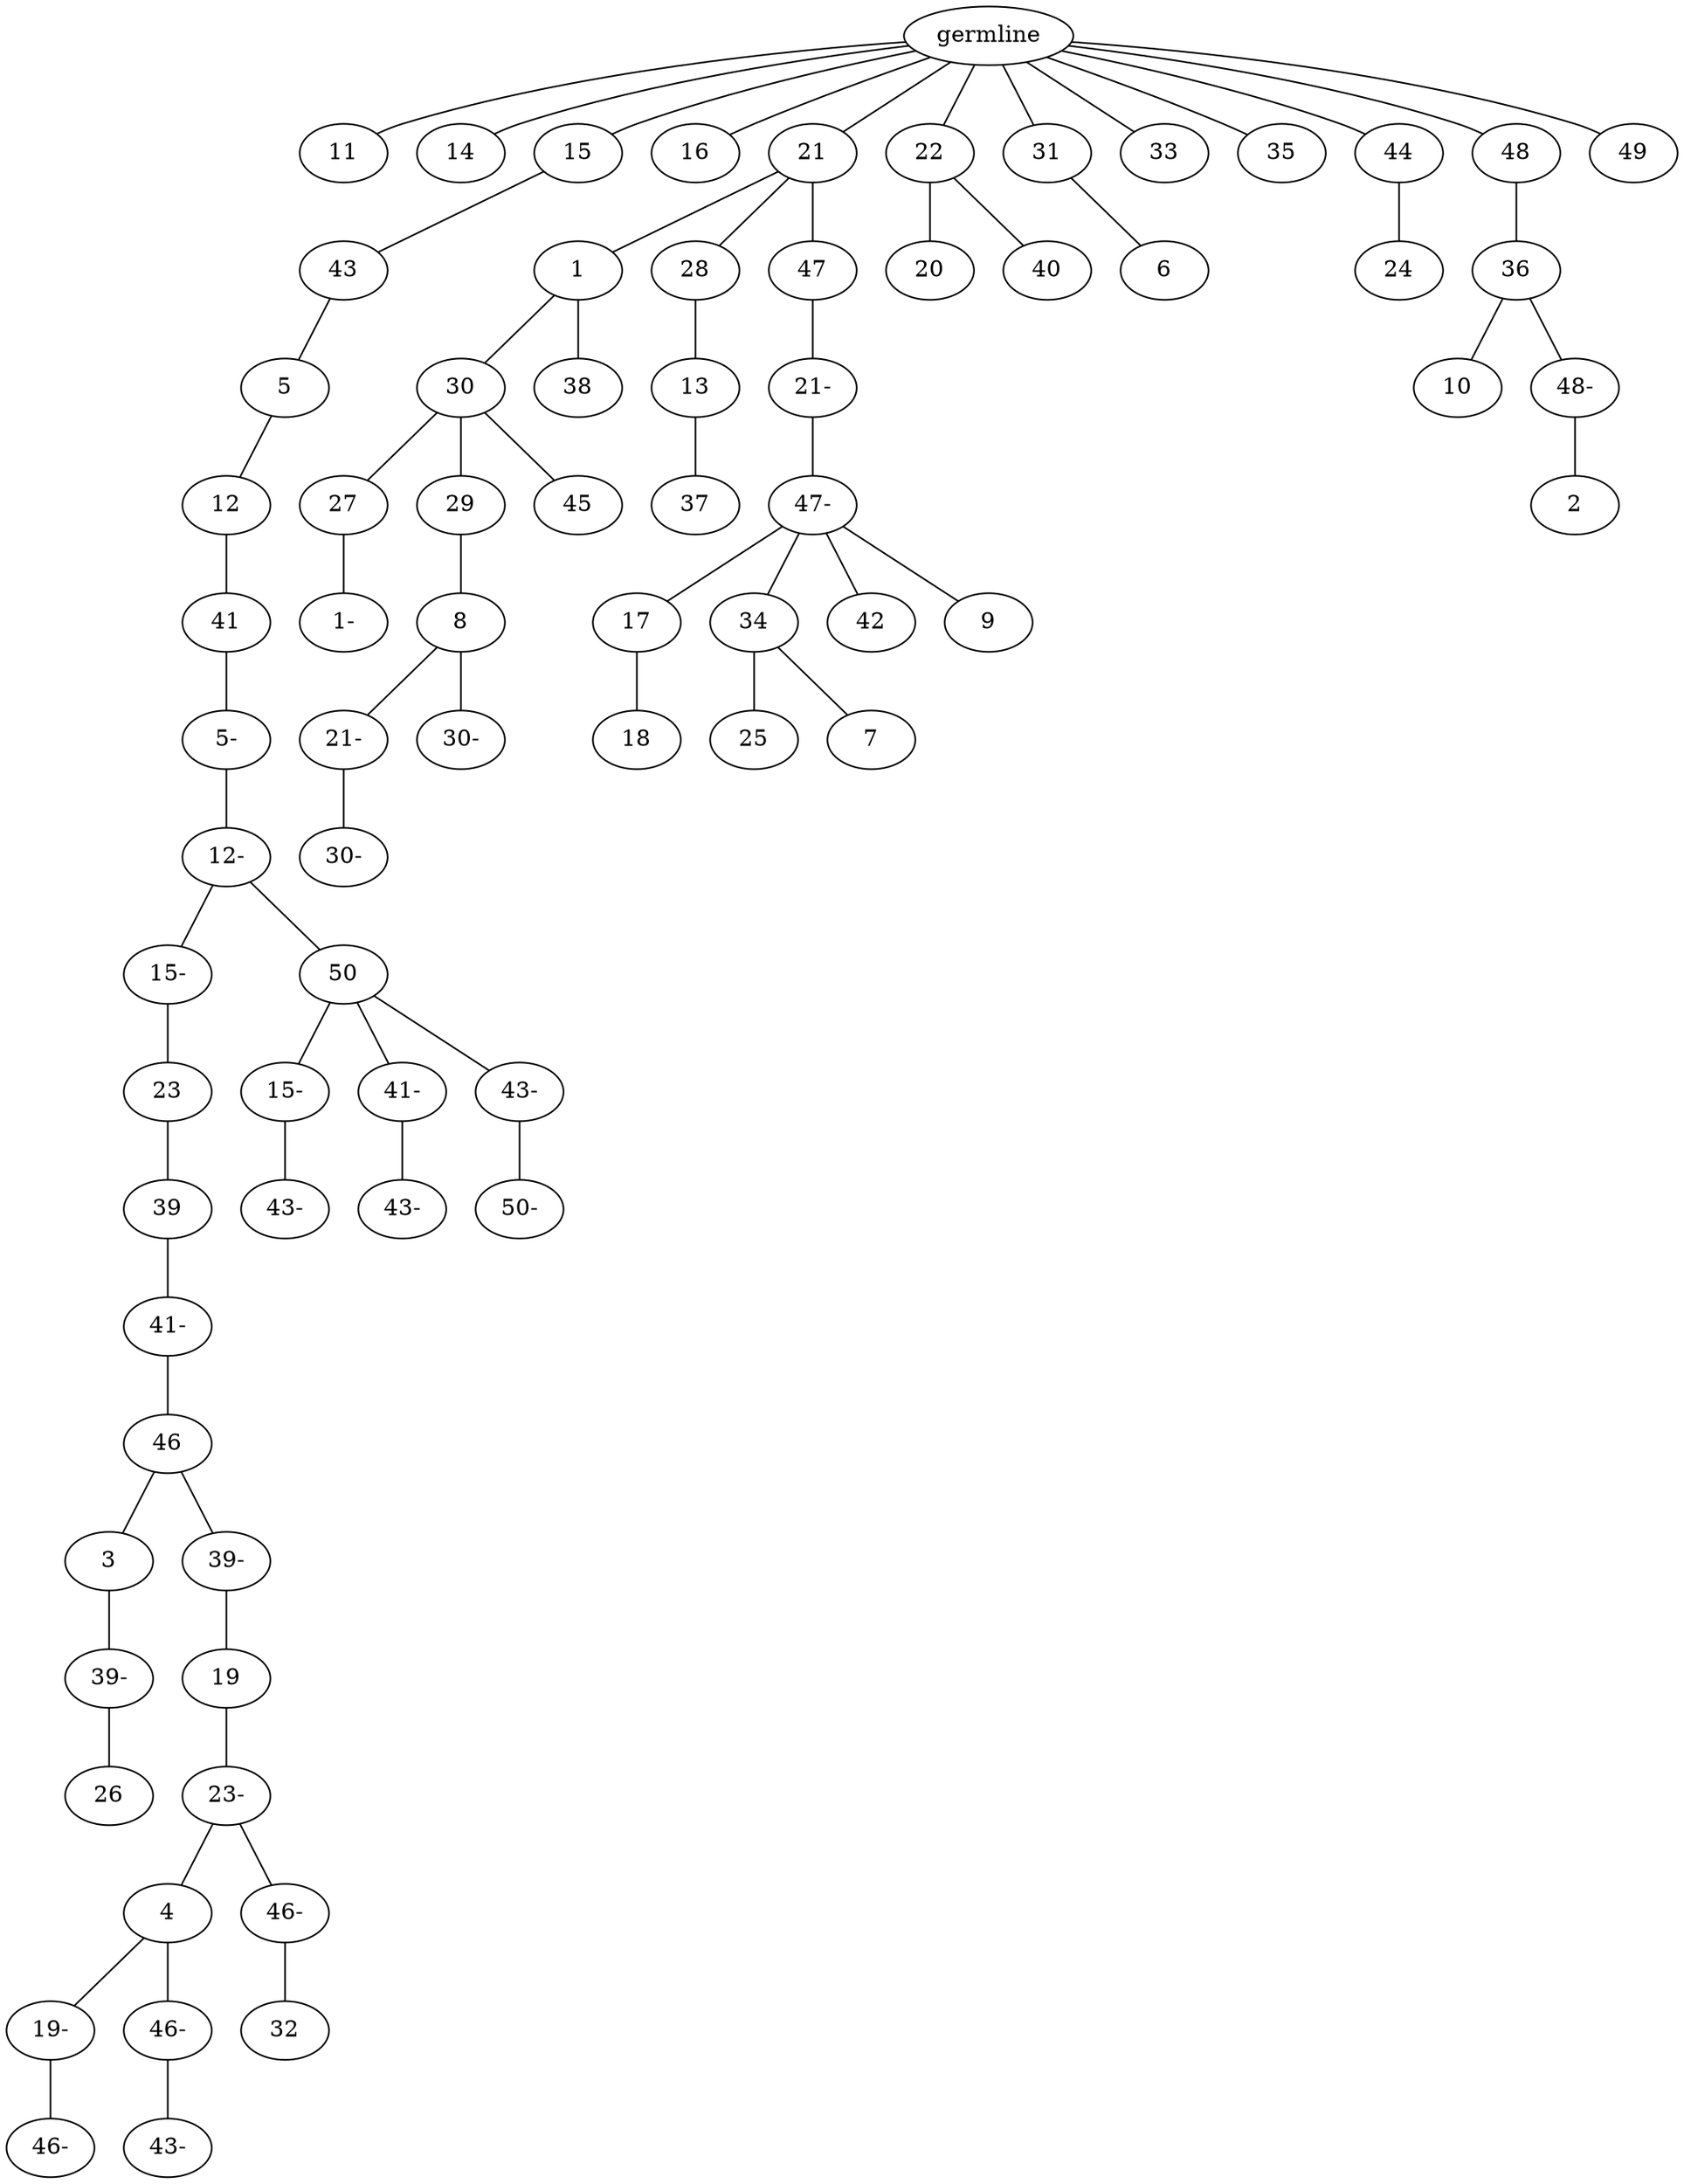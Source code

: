 graph tree {
    "140055833864848" [label="germline"];
    "140055834034336" [label="11"];
    "140055834036016" [label="14"];
    "140055834036256" [label="15"];
    "140055834036592" [label="43"];
    "140055834038224" [label="5"];
    "140055834034624" [label="12"];
    "140055834035152" [label="41"];
    "140055834293008" [label="5-"];
    "140055834295936" [label="12-"];
    "140055834295888" [label="15-"];
    "140055834294256" [label="23"];
    "140055834294928" [label="39"];
    "140055834294592" [label="41-"];
    "140055834295408" [label="46"];
    "140055833743664" [label="3"];
    "140055833743952" [label="39-"];
    "140055833744240" [label="26"];
    "140055833743520" [label="39-"];
    "140055833744768" [label="19"];
    "140055833744384" [label="23-"];
    "140055833744624" [label="4"];
    "140055833745008" [label="19-"];
    "140055833745488" [label="46-"];
    "140055833745104" [label="46-"];
    "140055833466672" [label="43-"];
    "140055833744672" [label="46-"];
    "140055833745200" [label="32"];
    "140055834296272" [label="50"];
    "140055834295024" [label="15-"];
    "140055834292528" [label="43-"];
    "140055834296176" [label="41-"];
    "140055834293152" [label="43-"];
    "140055834292480" [label="43-"];
    "140055833743904" [label="50-"];
    "140055834036064" [label="16"];
    "140055834035920" [label="21"];
    "140055834034384" [label="1"];
    "140055834036448" [label="30"];
    "140055834296032" [label="27"];
    "140055834294400" [label="1-"];
    "140055834294736" [label="29"];
    "140055834293584" [label="8"];
    "140055833746400" [label="21-"];
    "140055833745152" [label="30-"];
    "140055833745056" [label="30-"];
    "140055834295120" [label="45"];
    "140055834034288" [label="38"];
    "140055834036640" [label="28"];
    "140055834294448" [label="13"];
    "140055833743760" [label="37"];
    "140055834035440" [label="47"];
    "140055833745344" [label="21-"];
    "140055833745776" [label="47-"];
    "140055833745680" [label="17"];
    "140055833746352" [label="18"];
    "140055833746016" [label="34"];
    "140055833744720" [label="25"];
    "140055833746208" [label="7"];
    "140055833745920" [label="42"];
    "140055833746880" [label="9"];
    "140055834035824" [label="22"];
    "140055834037024" [label="20"];
    "140055834035296" [label="40"];
    "140055834295984" [label="31"];
    "140055833746256" [label="6"];
    "140055834292912" [label="33"];
    "140055833746496" [label="35"];
    "140055833747408" [label="44"];
    "140055833746928" [label="24"];
    "140055833746064" [label="48"];
    "140055833747216" [label="36"];
    "140055833747264" [label="10"];
    "140055833739376" [label="48-"];
    "140055833739328" [label="2"];
    "140055833746736" [label="49"];
    "140055833864848" -- "140055834034336";
    "140055833864848" -- "140055834036016";
    "140055833864848" -- "140055834036256";
    "140055833864848" -- "140055834036064";
    "140055833864848" -- "140055834035920";
    "140055833864848" -- "140055834035824";
    "140055833864848" -- "140055834295984";
    "140055833864848" -- "140055834292912";
    "140055833864848" -- "140055833746496";
    "140055833864848" -- "140055833747408";
    "140055833864848" -- "140055833746064";
    "140055833864848" -- "140055833746736";
    "140055834036256" -- "140055834036592";
    "140055834036592" -- "140055834038224";
    "140055834038224" -- "140055834034624";
    "140055834034624" -- "140055834035152";
    "140055834035152" -- "140055834293008";
    "140055834293008" -- "140055834295936";
    "140055834295936" -- "140055834295888";
    "140055834295936" -- "140055834296272";
    "140055834295888" -- "140055834294256";
    "140055834294256" -- "140055834294928";
    "140055834294928" -- "140055834294592";
    "140055834294592" -- "140055834295408";
    "140055834295408" -- "140055833743664";
    "140055834295408" -- "140055833743520";
    "140055833743664" -- "140055833743952";
    "140055833743952" -- "140055833744240";
    "140055833743520" -- "140055833744768";
    "140055833744768" -- "140055833744384";
    "140055833744384" -- "140055833744624";
    "140055833744384" -- "140055833744672";
    "140055833744624" -- "140055833745008";
    "140055833744624" -- "140055833745104";
    "140055833745008" -- "140055833745488";
    "140055833745104" -- "140055833466672";
    "140055833744672" -- "140055833745200";
    "140055834296272" -- "140055834295024";
    "140055834296272" -- "140055834296176";
    "140055834296272" -- "140055834292480";
    "140055834295024" -- "140055834292528";
    "140055834296176" -- "140055834293152";
    "140055834292480" -- "140055833743904";
    "140055834035920" -- "140055834034384";
    "140055834035920" -- "140055834036640";
    "140055834035920" -- "140055834035440";
    "140055834034384" -- "140055834036448";
    "140055834034384" -- "140055834034288";
    "140055834036448" -- "140055834296032";
    "140055834036448" -- "140055834294736";
    "140055834036448" -- "140055834295120";
    "140055834296032" -- "140055834294400";
    "140055834294736" -- "140055834293584";
    "140055834293584" -- "140055833746400";
    "140055834293584" -- "140055833745056";
    "140055833746400" -- "140055833745152";
    "140055834036640" -- "140055834294448";
    "140055834294448" -- "140055833743760";
    "140055834035440" -- "140055833745344";
    "140055833745344" -- "140055833745776";
    "140055833745776" -- "140055833745680";
    "140055833745776" -- "140055833746016";
    "140055833745776" -- "140055833745920";
    "140055833745776" -- "140055833746880";
    "140055833745680" -- "140055833746352";
    "140055833746016" -- "140055833744720";
    "140055833746016" -- "140055833746208";
    "140055834035824" -- "140055834037024";
    "140055834035824" -- "140055834035296";
    "140055834295984" -- "140055833746256";
    "140055833747408" -- "140055833746928";
    "140055833746064" -- "140055833747216";
    "140055833747216" -- "140055833747264";
    "140055833747216" -- "140055833739376";
    "140055833739376" -- "140055833739328";
}
